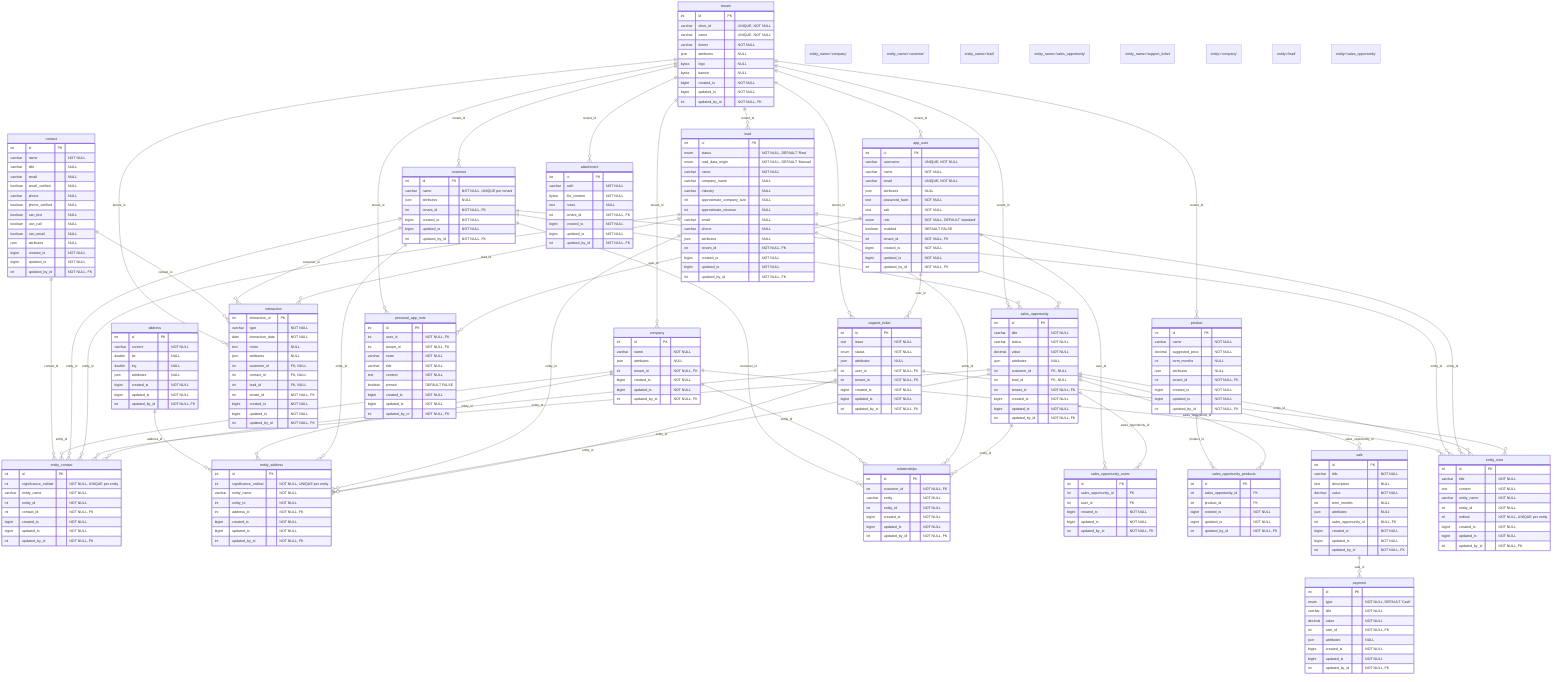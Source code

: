 erDiagram
    %% Entities
    tenant {
        int id PK
        varchar short_id "UNIQUE, NOT NULL"
        varchar name "UNIQUE, NOT NULL"
        varchar theme "NOT NULL"
        json attributes "NULL"
        bytea logo "NULL"
        bytea banner "NULL"
        bigint created_ts "NOT NULL"
        bigint updated_ts "NOT NULL"
        int updated_by_id "NOT NULL, FK"
    }

    app_user {
        int id PK
        varchar username "UNIQUE, NOT NULL"
        varchar name "NOT NULL"
        varchar email "UNIQUE, NOT NULL"
        json attributes "NULL"
        text password_hash "NOT NULL"
        text salt "NOT NULL"
        enum role "NOT NULL, DEFAULT 'standard'"
        boolean enabled "DEFAULT FALSE"
        int tenant_id "NOT NULL, FK"
        bigint created_ts "NOT NULL"
        bigint updated_ts "NOT NULL"
        int updated_by_id "NOT NULL, FK"
    }

    company {
        int id PK
        varchar name "NOT NULL"
        json attributes "NULL"
        int tenant_id "NOT NULL, FK"
        bigint created_ts "NOT NULL"
        bigint updated_ts "NOT NULL"
        int updated_by_id "NOT NULL, FK"
    }

    contact {
        int id PK
        varchar name "NOT NULL"
        varchar title "NULL"
        varchar email "NULL"
        boolean email_verified "NULL"
        varchar phone "NULL"
        boolean phone_verified "NULL"
        boolean can_text "NULL"
        boolean can_call "NULL"
        boolean can_email "NULL"
        json attributes "NULL"
        bigint created_ts "NOT NULL"
        bigint updated_ts "NOT NULL"
        int updated_by_id "NOT NULL, FK"
    }

    entity_contact {
        int id PK
        int significance_ordinal "NOT NULL, UNIQUE per entity"
        varchar entity_name "NOT NULL"
        int entity_id "NOT NULL"
        int contact_id "NOT NULL, FK"
        bigint created_ts "NOT NULL"
        bigint updated_ts "NOT NULL"
        int updated_by_id "NOT NULL, FK"
    }

    address {
        int id PK
        varchar content "NOT NULL"
        double lat "NULL"
        double lng "NULL"
        json attributes "NULL"
        bigint created_ts "NOT NULL"
        bigint updated_ts "NOT NULL"
        int updated_by_id "NOT NULL, FK"
    }

    entity_address {
        int id PK
        int significance_ordinal "NOT NULL, UNIQUE per entity"
        varchar entity_name "NOT NULL"
        int entity_id "NOT NULL"
        int address_id "NOT NULL, FK"
        bigint created_ts "NOT NULL"
        bigint updated_ts "NOT NULL"
        int updated_by_id "NOT NULL, FK"
    }

    customer {
        int id PK
        varchar name "NOT NULL, UNIQUE per tenant"
        json attributes "NULL"
        int tenant_id "NOT NULL, FK"
        bigint created_ts "NOT NULL"
        bigint updated_ts "NOT NULL"
        int updated_by_id "NOT NULL, FK"
    }

    relationships {
        int id PK
        int customer_id "NOT NULL, FK"
        varchar entity "NOT NULL"
        int entity_id "NOT NULL"
        bigint created_ts "NOT NULL"
        bigint updated_ts "NOT NULL"
        int updated_by_id "NOT NULL, FK"
    }

    lead {
        int id PK
        enum status "NOT NULL, DEFAULT 'Raw'"
        enum lead_data_origin "NOT NULL, DEFAULT 'Manual'"
        varchar name "NOT NULL"
        varchar company_name "NULL"
        varchar industry "NULL"
        int approximate_company_size "NULL"
        int approximate_revenue "NULL"
        varchar email "NULL"
        varchar phone "NULL"
        json attributes "NULL"
        int tenant_id "NOT NULL, FK"
        bigint created_ts "NOT NULL"
        bigint updated_ts "NOT NULL"
        int updated_by_id "NOT NULL, FK"
    }

    product {
        int id PK
        varchar name "NOT NULL"
        decimal suggested_price "NOT NULL"
        int term_months "NULL"
        json attributes "NULL"
        int tenant_id "NOT NULL, FK"
        bigint created_ts "NOT NULL"
        bigint updated_ts "NOT NULL"
        int updated_by_id "NOT NULL, FK"
    }

    sales_opportunity {
        int id PK
        varchar title "NOT NULL"
        varchar status "NOT NULL"
        decimal value "NOT NULL"
        json attributes "NULL"
        int customer_id "FK, NULL"
        int lead_id "FK, NULL"
        int tenant_id "NOT NULL, FK"
        bigint created_ts "NOT NULL"
        bigint updated_ts "NOT NULL"
        int updated_by_id "NOT NULL, FK"
    }

    sales_opportunity_users {
        int id PK
        int sales_opportunity_id "FK"
        int user_id "FK"
        bigint created_ts "NOT NULL"
        bigint updated_ts "NOT NULL"
        int updated_by_id "NOT NULL, FK"
    }

    sales_opportunity_products {
        int id PK
        int sales_opportunity_id "FK"
        int product_id "FK"
        bigint created_ts "NOT NULL"
        bigint updated_ts "NOT NULL"
        int updated_by_id "NOT NULL, FK"
    }

    sale {
        int id PK
        varchar title "NOT NULL"
        text description "NULL"
        decimal value "NOT NULL"
        int term_months "NULL"
        json attributes "NULL"
        int sales_opportunity_id "NULL, FK"
        bigint created_ts "NOT NULL"
        bigint updated_ts "NOT NULL"
        int updated_by_id "NOT NULL, FK"
    }

    payment {
        int id PK
        enum type "NOT NULL, DEFAULT 'Cash'"
        varchar title "NOT NULL"
        decimal value "NOT NULL"
        int sale_id "NOT NULL, FK"
        json attributes "NULL"
        bigint created_ts "NOT NULL"
        bigint updated_ts "NOT NULL"
        int updated_by_id "NOT NULL, FK"
    }

    interaction {
        int interaction_id PK
        varchar type "NOT NULL"
        date interaction_date "NOT NULL"
        text notes "NULL"
        json attributes "NULL"
        int customer_id "FK, NULL"
        int contact_id "FK, NULL"
        int lead_id "FK, NULL"
        int tenant_id "NOT NULL, FK"
        bigint created_ts "NOT NULL"
        bigint updated_ts "NOT NULL"
        int updated_by_id "NOT NULL, FK"
    }

    support_ticket {
        int id PK
        text issue "NOT NULL"
        enum status "NOT NULL"
        json attributes "NULL"
        int user_id "NOT NULL, FK"
        int tenant_id "NOT NULL, FK"
        bigint created_ts "NOT NULL"
        bigint updated_ts "NOT NULL"
        int updated_by_id "NOT NULL, FK"
    }

    attachment {
        int id PK
        varchar path "NOT NULL"
        bytea file_content "NOT NULL"
        text notes "NULL"
        int tenant_id "NOT NULL, FK"
        bigint created_ts "NOT NULL"
        bigint updated_ts "NOT NULL"
        int updated_by_id "NOT NULL, FK"
    }

    personal_app_note {
        int id PK
        int user_id "NOT NULL, FK"
        int tenant_id "NOT NULL, FK"
        varchar route "NOT NULL"
        varchar title "NOT NULL"
        text content "NOT NULL"
        boolean pinned "DEFAULT FALSE"
        bigint created_ts "NOT NULL"
        bigint updated_ts "NOT NULL"
        int updated_by_id "NOT NULL, FK"
    }

    entity_note {
        int id PK
        varchar title "NOT NULL"
        text content "NOT NULL"
        varchar entity_name "NOT NULL"
        int entity_id "NOT NULL"
        int ordinal "NOT NULL, UNIQUE per entity"
        bigint created_ts "NOT NULL"
        bigint updated_ts "NOT NULL"
        int updated_by_id "NOT NULL, FK"
    }

    %% Relationships (Direct Foreign Keys)
    tenant ||--o{ app_user : tenant_id
    tenant ||--o{ company : tenant_id
    tenant ||--o{ customer : tenant_id
    tenant ||--o{ lead : tenant_id
    tenant ||--o{ product : tenant_id
    tenant ||--o{ sales_opportunity : tenant_id
    tenant ||--o{ interaction : tenant_id
    tenant ||--o{ support_ticket : tenant_id
    tenant ||--o{ attachment : tenant_id
    tenant ||--o{ personal_app_note : tenant_id

    app_user ||--o{ support_ticket : user_id
    app_user ||--o{ personal_app_note : user_id
    app_user ||--o{ sales_opportunity_users : user_id

    contact ||--o{ entity_contact : contact_id
    contact ||--o{ interaction : contact_id

    address ||--o{ entity_address : address_id

    customer ||--o{ relationships : customer_id
    customer ||--o{ sales_opportunity : customer_id
    customer ||--o{ interaction : customer_id

    lead ||--o{ sales_opportunity : lead_id
    lead ||--o{ interaction : lead_id

    product ||--o{ sales_opportunity_products : product_id

    sales_opportunity ||--o{ sales_opportunity_users : sales_opportunity_id
    sales_opportunity ||--o{ sales_opportunity_products : sales_opportunity_id
    sales_opportunity ||--o{ sale : sales_opportunity_id

    sale ||--o{ payment : sale_id

    %% Generic Relationships via entity_name/entity_id
    company ||--o{ entity_contact : entity_id "entity_name='company'"
    customer ||--o{ entity_contact : entity_id "entity_name='customer'"
    lead ||--o{ entity_contact : entity_id "entity_name='lead'"
    sales_opportunity ||--o{ entity_contact : entity_id "entity_name='sales_opportunity'"
    support_ticket ||--o{ entity_contact : entity_id "entity_name='support_ticket'"

    company ||--o{ entity_address : entity_id "entity_name='company'"
    customer ||--o{ entity_address : entity_id "entity_name='customer'"
    lead ||--o{ entity_address : entity_id "entity_name='lead'"
    sales_opportunity ||--o{ entity_address : entity_id "entity_name='sales_opportunity'"
    support_ticket ||--o{ entity_address : entity_id "entity_name='support_ticket'"

    company ||--o{ relationships : entity_id "entity='company'"
    lead ||--o{ relationships : entity_id "entity='lead'"
    sales_opportunity ||--o{ relationships : entity_id "entity='sales_opportunity'"

    company ||--o{ entity_note : entity_id "entity_name='company'"
    customer ||--o{ entity_note : entity_id "entity_name='customer'"
    lead ||--o{ entity_note : entity_id "entity_name='lead'"
    sales_opportunity ||--o{ entity_note : entity_id "entity_name='sales_opportunity'"
    support_ticket ||--o{ entity_note : entity_id "entity_name='support_ticket'"